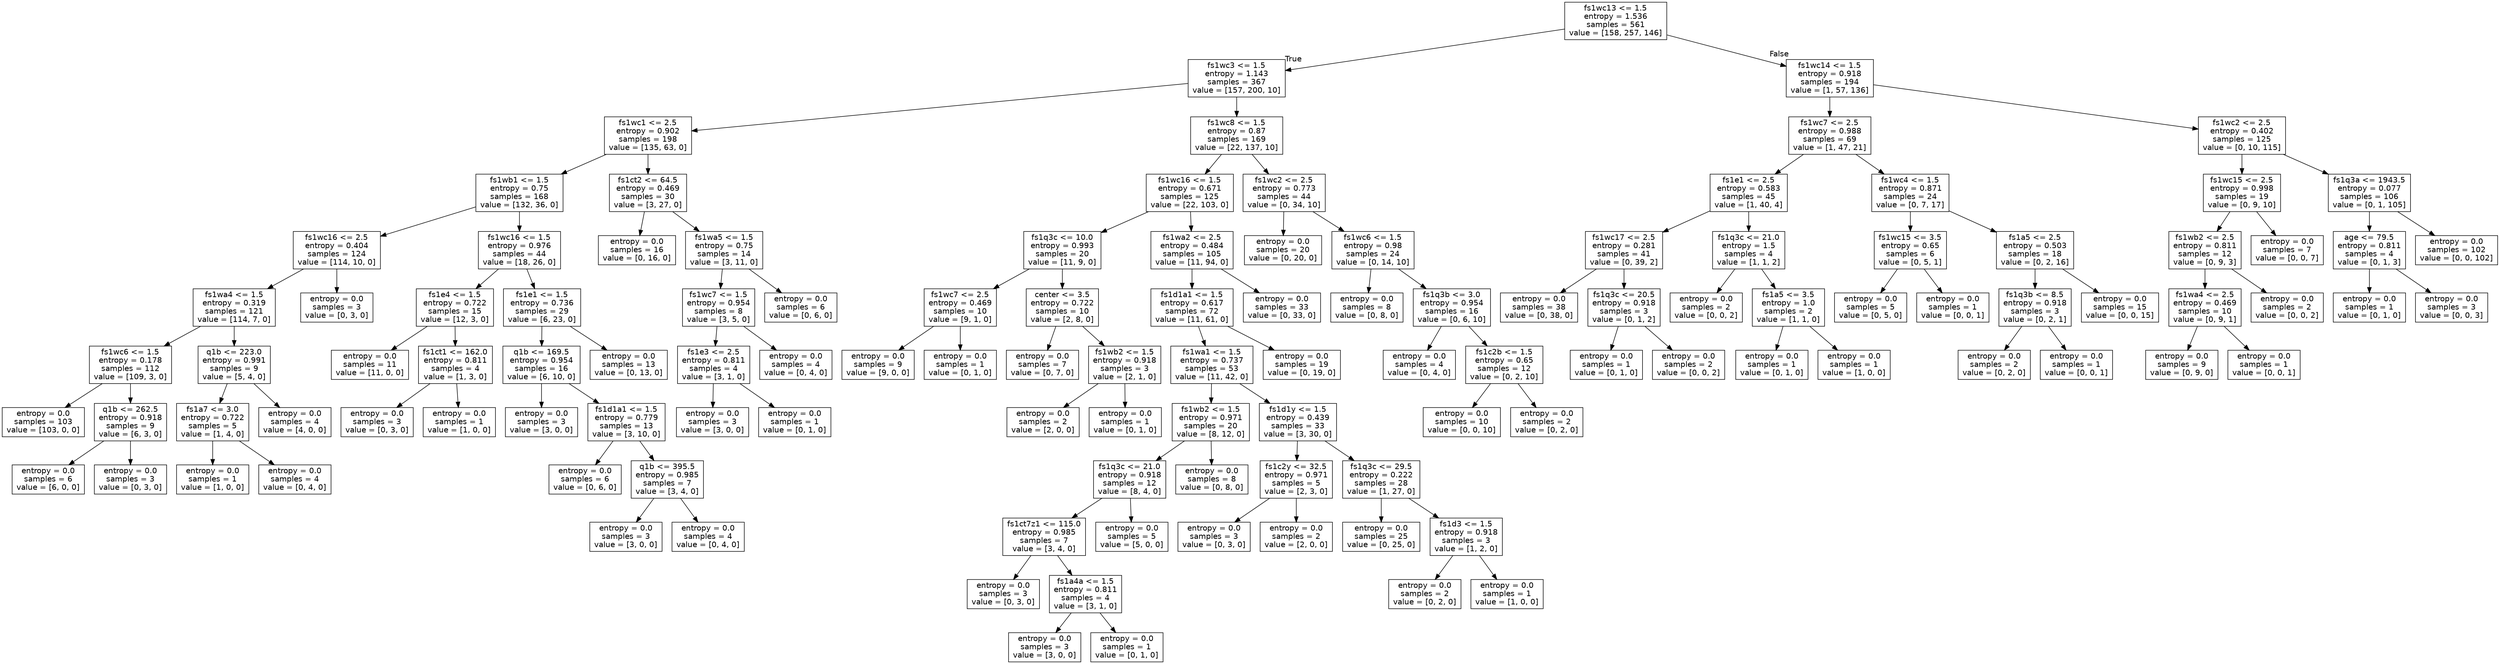 digraph Tree {
node [shape=box, fontname="helvetica"] ;
edge [fontname="helvetica"] ;
0 [label="fs1wc13 <= 1.5\nentropy = 1.536\nsamples = 561\nvalue = [158, 257, 146]"] ;
1 [label="fs1wc3 <= 1.5\nentropy = 1.143\nsamples = 367\nvalue = [157, 200, 10]"] ;
0 -> 1 [labeldistance=2.5, labelangle=45, headlabel="True"] ;
2 [label="fs1wc1 <= 2.5\nentropy = 0.902\nsamples = 198\nvalue = [135, 63, 0]"] ;
1 -> 2 ;
3 [label="fs1wb1 <= 1.5\nentropy = 0.75\nsamples = 168\nvalue = [132, 36, 0]"] ;
2 -> 3 ;
4 [label="fs1wc16 <= 2.5\nentropy = 0.404\nsamples = 124\nvalue = [114, 10, 0]"] ;
3 -> 4 ;
5 [label="fs1wa4 <= 1.5\nentropy = 0.319\nsamples = 121\nvalue = [114, 7, 0]"] ;
4 -> 5 ;
6 [label="fs1wc6 <= 1.5\nentropy = 0.178\nsamples = 112\nvalue = [109, 3, 0]"] ;
5 -> 6 ;
7 [label="entropy = 0.0\nsamples = 103\nvalue = [103, 0, 0]"] ;
6 -> 7 ;
8 [label="q1b <= 262.5\nentropy = 0.918\nsamples = 9\nvalue = [6, 3, 0]"] ;
6 -> 8 ;
9 [label="entropy = 0.0\nsamples = 6\nvalue = [6, 0, 0]"] ;
8 -> 9 ;
10 [label="entropy = 0.0\nsamples = 3\nvalue = [0, 3, 0]"] ;
8 -> 10 ;
11 [label="q1b <= 223.0\nentropy = 0.991\nsamples = 9\nvalue = [5, 4, 0]"] ;
5 -> 11 ;
12 [label="fs1a7 <= 3.0\nentropy = 0.722\nsamples = 5\nvalue = [1, 4, 0]"] ;
11 -> 12 ;
13 [label="entropy = 0.0\nsamples = 1\nvalue = [1, 0, 0]"] ;
12 -> 13 ;
14 [label="entropy = 0.0\nsamples = 4\nvalue = [0, 4, 0]"] ;
12 -> 14 ;
15 [label="entropy = 0.0\nsamples = 4\nvalue = [4, 0, 0]"] ;
11 -> 15 ;
16 [label="entropy = 0.0\nsamples = 3\nvalue = [0, 3, 0]"] ;
4 -> 16 ;
17 [label="fs1wc16 <= 1.5\nentropy = 0.976\nsamples = 44\nvalue = [18, 26, 0]"] ;
3 -> 17 ;
18 [label="fs1e4 <= 1.5\nentropy = 0.722\nsamples = 15\nvalue = [12, 3, 0]"] ;
17 -> 18 ;
19 [label="entropy = 0.0\nsamples = 11\nvalue = [11, 0, 0]"] ;
18 -> 19 ;
20 [label="fs1ct1 <= 162.0\nentropy = 0.811\nsamples = 4\nvalue = [1, 3, 0]"] ;
18 -> 20 ;
21 [label="entropy = 0.0\nsamples = 3\nvalue = [0, 3, 0]"] ;
20 -> 21 ;
22 [label="entropy = 0.0\nsamples = 1\nvalue = [1, 0, 0]"] ;
20 -> 22 ;
23 [label="fs1e1 <= 1.5\nentropy = 0.736\nsamples = 29\nvalue = [6, 23, 0]"] ;
17 -> 23 ;
24 [label="q1b <= 169.5\nentropy = 0.954\nsamples = 16\nvalue = [6, 10, 0]"] ;
23 -> 24 ;
25 [label="entropy = 0.0\nsamples = 3\nvalue = [3, 0, 0]"] ;
24 -> 25 ;
26 [label="fs1d1a1 <= 1.5\nentropy = 0.779\nsamples = 13\nvalue = [3, 10, 0]"] ;
24 -> 26 ;
27 [label="entropy = 0.0\nsamples = 6\nvalue = [0, 6, 0]"] ;
26 -> 27 ;
28 [label="q1b <= 395.5\nentropy = 0.985\nsamples = 7\nvalue = [3, 4, 0]"] ;
26 -> 28 ;
29 [label="entropy = 0.0\nsamples = 3\nvalue = [3, 0, 0]"] ;
28 -> 29 ;
30 [label="entropy = 0.0\nsamples = 4\nvalue = [0, 4, 0]"] ;
28 -> 30 ;
31 [label="entropy = 0.0\nsamples = 13\nvalue = [0, 13, 0]"] ;
23 -> 31 ;
32 [label="fs1ct2 <= 64.5\nentropy = 0.469\nsamples = 30\nvalue = [3, 27, 0]"] ;
2 -> 32 ;
33 [label="entropy = 0.0\nsamples = 16\nvalue = [0, 16, 0]"] ;
32 -> 33 ;
34 [label="fs1wa5 <= 1.5\nentropy = 0.75\nsamples = 14\nvalue = [3, 11, 0]"] ;
32 -> 34 ;
35 [label="fs1wc7 <= 1.5\nentropy = 0.954\nsamples = 8\nvalue = [3, 5, 0]"] ;
34 -> 35 ;
36 [label="fs1e3 <= 2.5\nentropy = 0.811\nsamples = 4\nvalue = [3, 1, 0]"] ;
35 -> 36 ;
37 [label="entropy = 0.0\nsamples = 3\nvalue = [3, 0, 0]"] ;
36 -> 37 ;
38 [label="entropy = 0.0\nsamples = 1\nvalue = [0, 1, 0]"] ;
36 -> 38 ;
39 [label="entropy = 0.0\nsamples = 4\nvalue = [0, 4, 0]"] ;
35 -> 39 ;
40 [label="entropy = 0.0\nsamples = 6\nvalue = [0, 6, 0]"] ;
34 -> 40 ;
41 [label="fs1wc8 <= 1.5\nentropy = 0.87\nsamples = 169\nvalue = [22, 137, 10]"] ;
1 -> 41 ;
42 [label="fs1wc16 <= 1.5\nentropy = 0.671\nsamples = 125\nvalue = [22, 103, 0]"] ;
41 -> 42 ;
43 [label="fs1q3c <= 10.0\nentropy = 0.993\nsamples = 20\nvalue = [11, 9, 0]"] ;
42 -> 43 ;
44 [label="fs1wc7 <= 2.5\nentropy = 0.469\nsamples = 10\nvalue = [9, 1, 0]"] ;
43 -> 44 ;
45 [label="entropy = 0.0\nsamples = 9\nvalue = [9, 0, 0]"] ;
44 -> 45 ;
46 [label="entropy = 0.0\nsamples = 1\nvalue = [0, 1, 0]"] ;
44 -> 46 ;
47 [label="center <= 3.5\nentropy = 0.722\nsamples = 10\nvalue = [2, 8, 0]"] ;
43 -> 47 ;
48 [label="entropy = 0.0\nsamples = 7\nvalue = [0, 7, 0]"] ;
47 -> 48 ;
49 [label="fs1wb2 <= 1.5\nentropy = 0.918\nsamples = 3\nvalue = [2, 1, 0]"] ;
47 -> 49 ;
50 [label="entropy = 0.0\nsamples = 2\nvalue = [2, 0, 0]"] ;
49 -> 50 ;
51 [label="entropy = 0.0\nsamples = 1\nvalue = [0, 1, 0]"] ;
49 -> 51 ;
52 [label="fs1wa2 <= 2.5\nentropy = 0.484\nsamples = 105\nvalue = [11, 94, 0]"] ;
42 -> 52 ;
53 [label="fs1d1a1 <= 1.5\nentropy = 0.617\nsamples = 72\nvalue = [11, 61, 0]"] ;
52 -> 53 ;
54 [label="fs1wa1 <= 1.5\nentropy = 0.737\nsamples = 53\nvalue = [11, 42, 0]"] ;
53 -> 54 ;
55 [label="fs1wb2 <= 1.5\nentropy = 0.971\nsamples = 20\nvalue = [8, 12, 0]"] ;
54 -> 55 ;
56 [label="fs1q3c <= 21.0\nentropy = 0.918\nsamples = 12\nvalue = [8, 4, 0]"] ;
55 -> 56 ;
57 [label="fs1ct7z1 <= 115.0\nentropy = 0.985\nsamples = 7\nvalue = [3, 4, 0]"] ;
56 -> 57 ;
58 [label="entropy = 0.0\nsamples = 3\nvalue = [0, 3, 0]"] ;
57 -> 58 ;
59 [label="fs1a4a <= 1.5\nentropy = 0.811\nsamples = 4\nvalue = [3, 1, 0]"] ;
57 -> 59 ;
60 [label="entropy = 0.0\nsamples = 3\nvalue = [3, 0, 0]"] ;
59 -> 60 ;
61 [label="entropy = 0.0\nsamples = 1\nvalue = [0, 1, 0]"] ;
59 -> 61 ;
62 [label="entropy = 0.0\nsamples = 5\nvalue = [5, 0, 0]"] ;
56 -> 62 ;
63 [label="entropy = 0.0\nsamples = 8\nvalue = [0, 8, 0]"] ;
55 -> 63 ;
64 [label="fs1d1y <= 1.5\nentropy = 0.439\nsamples = 33\nvalue = [3, 30, 0]"] ;
54 -> 64 ;
65 [label="fs1c2y <= 32.5\nentropy = 0.971\nsamples = 5\nvalue = [2, 3, 0]"] ;
64 -> 65 ;
66 [label="entropy = 0.0\nsamples = 3\nvalue = [0, 3, 0]"] ;
65 -> 66 ;
67 [label="entropy = 0.0\nsamples = 2\nvalue = [2, 0, 0]"] ;
65 -> 67 ;
68 [label="fs1q3c <= 29.5\nentropy = 0.222\nsamples = 28\nvalue = [1, 27, 0]"] ;
64 -> 68 ;
69 [label="entropy = 0.0\nsamples = 25\nvalue = [0, 25, 0]"] ;
68 -> 69 ;
70 [label="fs1d3 <= 1.5\nentropy = 0.918\nsamples = 3\nvalue = [1, 2, 0]"] ;
68 -> 70 ;
71 [label="entropy = 0.0\nsamples = 2\nvalue = [0, 2, 0]"] ;
70 -> 71 ;
72 [label="entropy = 0.0\nsamples = 1\nvalue = [1, 0, 0]"] ;
70 -> 72 ;
73 [label="entropy = 0.0\nsamples = 19\nvalue = [0, 19, 0]"] ;
53 -> 73 ;
74 [label="entropy = 0.0\nsamples = 33\nvalue = [0, 33, 0]"] ;
52 -> 74 ;
75 [label="fs1wc2 <= 2.5\nentropy = 0.773\nsamples = 44\nvalue = [0, 34, 10]"] ;
41 -> 75 ;
76 [label="entropy = 0.0\nsamples = 20\nvalue = [0, 20, 0]"] ;
75 -> 76 ;
77 [label="fs1wc6 <= 1.5\nentropy = 0.98\nsamples = 24\nvalue = [0, 14, 10]"] ;
75 -> 77 ;
78 [label="entropy = 0.0\nsamples = 8\nvalue = [0, 8, 0]"] ;
77 -> 78 ;
79 [label="fs1q3b <= 3.0\nentropy = 0.954\nsamples = 16\nvalue = [0, 6, 10]"] ;
77 -> 79 ;
80 [label="entropy = 0.0\nsamples = 4\nvalue = [0, 4, 0]"] ;
79 -> 80 ;
81 [label="fs1c2b <= 1.5\nentropy = 0.65\nsamples = 12\nvalue = [0, 2, 10]"] ;
79 -> 81 ;
82 [label="entropy = 0.0\nsamples = 10\nvalue = [0, 0, 10]"] ;
81 -> 82 ;
83 [label="entropy = 0.0\nsamples = 2\nvalue = [0, 2, 0]"] ;
81 -> 83 ;
84 [label="fs1wc14 <= 1.5\nentropy = 0.918\nsamples = 194\nvalue = [1, 57, 136]"] ;
0 -> 84 [labeldistance=2.5, labelangle=-45, headlabel="False"] ;
85 [label="fs1wc7 <= 2.5\nentropy = 0.988\nsamples = 69\nvalue = [1, 47, 21]"] ;
84 -> 85 ;
86 [label="fs1e1 <= 2.5\nentropy = 0.583\nsamples = 45\nvalue = [1, 40, 4]"] ;
85 -> 86 ;
87 [label="fs1wc17 <= 2.5\nentropy = 0.281\nsamples = 41\nvalue = [0, 39, 2]"] ;
86 -> 87 ;
88 [label="entropy = 0.0\nsamples = 38\nvalue = [0, 38, 0]"] ;
87 -> 88 ;
89 [label="fs1q3c <= 20.5\nentropy = 0.918\nsamples = 3\nvalue = [0, 1, 2]"] ;
87 -> 89 ;
90 [label="entropy = 0.0\nsamples = 1\nvalue = [0, 1, 0]"] ;
89 -> 90 ;
91 [label="entropy = 0.0\nsamples = 2\nvalue = [0, 0, 2]"] ;
89 -> 91 ;
92 [label="fs1q3c <= 21.0\nentropy = 1.5\nsamples = 4\nvalue = [1, 1, 2]"] ;
86 -> 92 ;
93 [label="entropy = 0.0\nsamples = 2\nvalue = [0, 0, 2]"] ;
92 -> 93 ;
94 [label="fs1a5 <= 3.5\nentropy = 1.0\nsamples = 2\nvalue = [1, 1, 0]"] ;
92 -> 94 ;
95 [label="entropy = 0.0\nsamples = 1\nvalue = [0, 1, 0]"] ;
94 -> 95 ;
96 [label="entropy = 0.0\nsamples = 1\nvalue = [1, 0, 0]"] ;
94 -> 96 ;
97 [label="fs1wc4 <= 1.5\nentropy = 0.871\nsamples = 24\nvalue = [0, 7, 17]"] ;
85 -> 97 ;
98 [label="fs1wc15 <= 3.5\nentropy = 0.65\nsamples = 6\nvalue = [0, 5, 1]"] ;
97 -> 98 ;
99 [label="entropy = 0.0\nsamples = 5\nvalue = [0, 5, 0]"] ;
98 -> 99 ;
100 [label="entropy = 0.0\nsamples = 1\nvalue = [0, 0, 1]"] ;
98 -> 100 ;
101 [label="fs1a5 <= 2.5\nentropy = 0.503\nsamples = 18\nvalue = [0, 2, 16]"] ;
97 -> 101 ;
102 [label="fs1q3b <= 8.5\nentropy = 0.918\nsamples = 3\nvalue = [0, 2, 1]"] ;
101 -> 102 ;
103 [label="entropy = 0.0\nsamples = 2\nvalue = [0, 2, 0]"] ;
102 -> 103 ;
104 [label="entropy = 0.0\nsamples = 1\nvalue = [0, 0, 1]"] ;
102 -> 104 ;
105 [label="entropy = 0.0\nsamples = 15\nvalue = [0, 0, 15]"] ;
101 -> 105 ;
106 [label="fs1wc2 <= 2.5\nentropy = 0.402\nsamples = 125\nvalue = [0, 10, 115]"] ;
84 -> 106 ;
107 [label="fs1wc15 <= 2.5\nentropy = 0.998\nsamples = 19\nvalue = [0, 9, 10]"] ;
106 -> 107 ;
108 [label="fs1wb2 <= 2.5\nentropy = 0.811\nsamples = 12\nvalue = [0, 9, 3]"] ;
107 -> 108 ;
109 [label="fs1wa4 <= 2.5\nentropy = 0.469\nsamples = 10\nvalue = [0, 9, 1]"] ;
108 -> 109 ;
110 [label="entropy = 0.0\nsamples = 9\nvalue = [0, 9, 0]"] ;
109 -> 110 ;
111 [label="entropy = 0.0\nsamples = 1\nvalue = [0, 0, 1]"] ;
109 -> 111 ;
112 [label="entropy = 0.0\nsamples = 2\nvalue = [0, 0, 2]"] ;
108 -> 112 ;
113 [label="entropy = 0.0\nsamples = 7\nvalue = [0, 0, 7]"] ;
107 -> 113 ;
114 [label="fs1q3a <= 1943.5\nentropy = 0.077\nsamples = 106\nvalue = [0, 1, 105]"] ;
106 -> 114 ;
115 [label="age <= 79.5\nentropy = 0.811\nsamples = 4\nvalue = [0, 1, 3]"] ;
114 -> 115 ;
116 [label="entropy = 0.0\nsamples = 1\nvalue = [0, 1, 0]"] ;
115 -> 116 ;
117 [label="entropy = 0.0\nsamples = 3\nvalue = [0, 0, 3]"] ;
115 -> 117 ;
118 [label="entropy = 0.0\nsamples = 102\nvalue = [0, 0, 102]"] ;
114 -> 118 ;
}